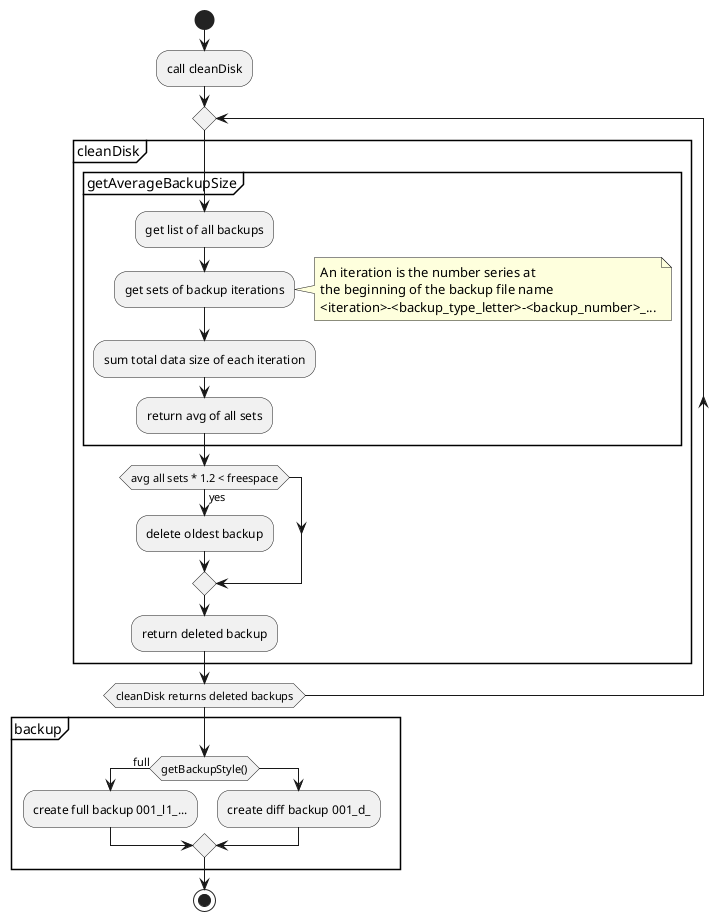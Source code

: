 @startuml

start
:call cleanDisk;
repeat
  partition cleanDisk {
      partition getAverageBackupSize {
        :get list of all backups;
        :get sets of backup iterations;
        note right
          An iteration is the number series at
          the beginning of the backup file name
          <iteration>-<backup_type_letter>-<backup_number>_...
        end note
        :sum total data size of each iteration;
        :return avg of all sets;
      }
      if (avg all sets * 1.2 < freespace) then (yes)
        :delete oldest backup;
      endif
    :return deleted backup;
  }
repeat while (cleanDisk returns deleted backups)
partition backup {
  if (getBackupStyle()) then (full)
  :create full backup 001_l1_...;
  else
  :create diff backup 001_d_;
  endif
}
stop

@enduml
